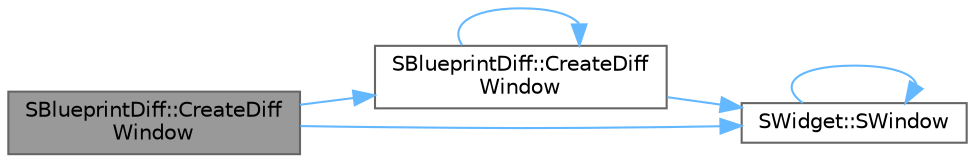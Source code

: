 digraph "SBlueprintDiff::CreateDiffWindow"
{
 // INTERACTIVE_SVG=YES
 // LATEX_PDF_SIZE
  bgcolor="transparent";
  edge [fontname=Helvetica,fontsize=10,labelfontname=Helvetica,labelfontsize=10];
  node [fontname=Helvetica,fontsize=10,shape=box,height=0.2,width=0.4];
  rankdir="LR";
  Node1 [id="Node000001",label="SBlueprintDiff::CreateDiff\lWindow",height=0.2,width=0.4,color="gray40", fillcolor="grey60", style="filled", fontcolor="black",tooltip="Helper function to create a window that holds a diff widget that defaults a window title."];
  Node1 -> Node2 [id="edge1_Node000001_Node000002",color="steelblue1",style="solid",tooltip=" "];
  Node2 [id="Node000002",label="SBlueprintDiff::CreateDiff\lWindow",height=0.2,width=0.4,color="grey40", fillcolor="white", style="filled",URL="$db/d14/classSBlueprintDiff.html#a693e6cd3718b1b414db92eed0084993d",tooltip="Helper function to create a window that holds a diff widget."];
  Node2 -> Node2 [id="edge2_Node000002_Node000002",color="steelblue1",style="solid",tooltip=" "];
  Node2 -> Node3 [id="edge3_Node000002_Node000003",color="steelblue1",style="solid",tooltip=" "];
  Node3 [id="Node000003",label="SWidget::SWindow",height=0.2,width=0.4,color="grey40", fillcolor="white", style="filled",URL="$dd/de2/classSWidget.html#a2eae8b88616991b4d76006685a16033f",tooltip=" "];
  Node3 -> Node3 [id="edge4_Node000003_Node000003",color="steelblue1",style="solid",tooltip=" "];
  Node1 -> Node3 [id="edge5_Node000001_Node000003",color="steelblue1",style="solid",tooltip=" "];
}
